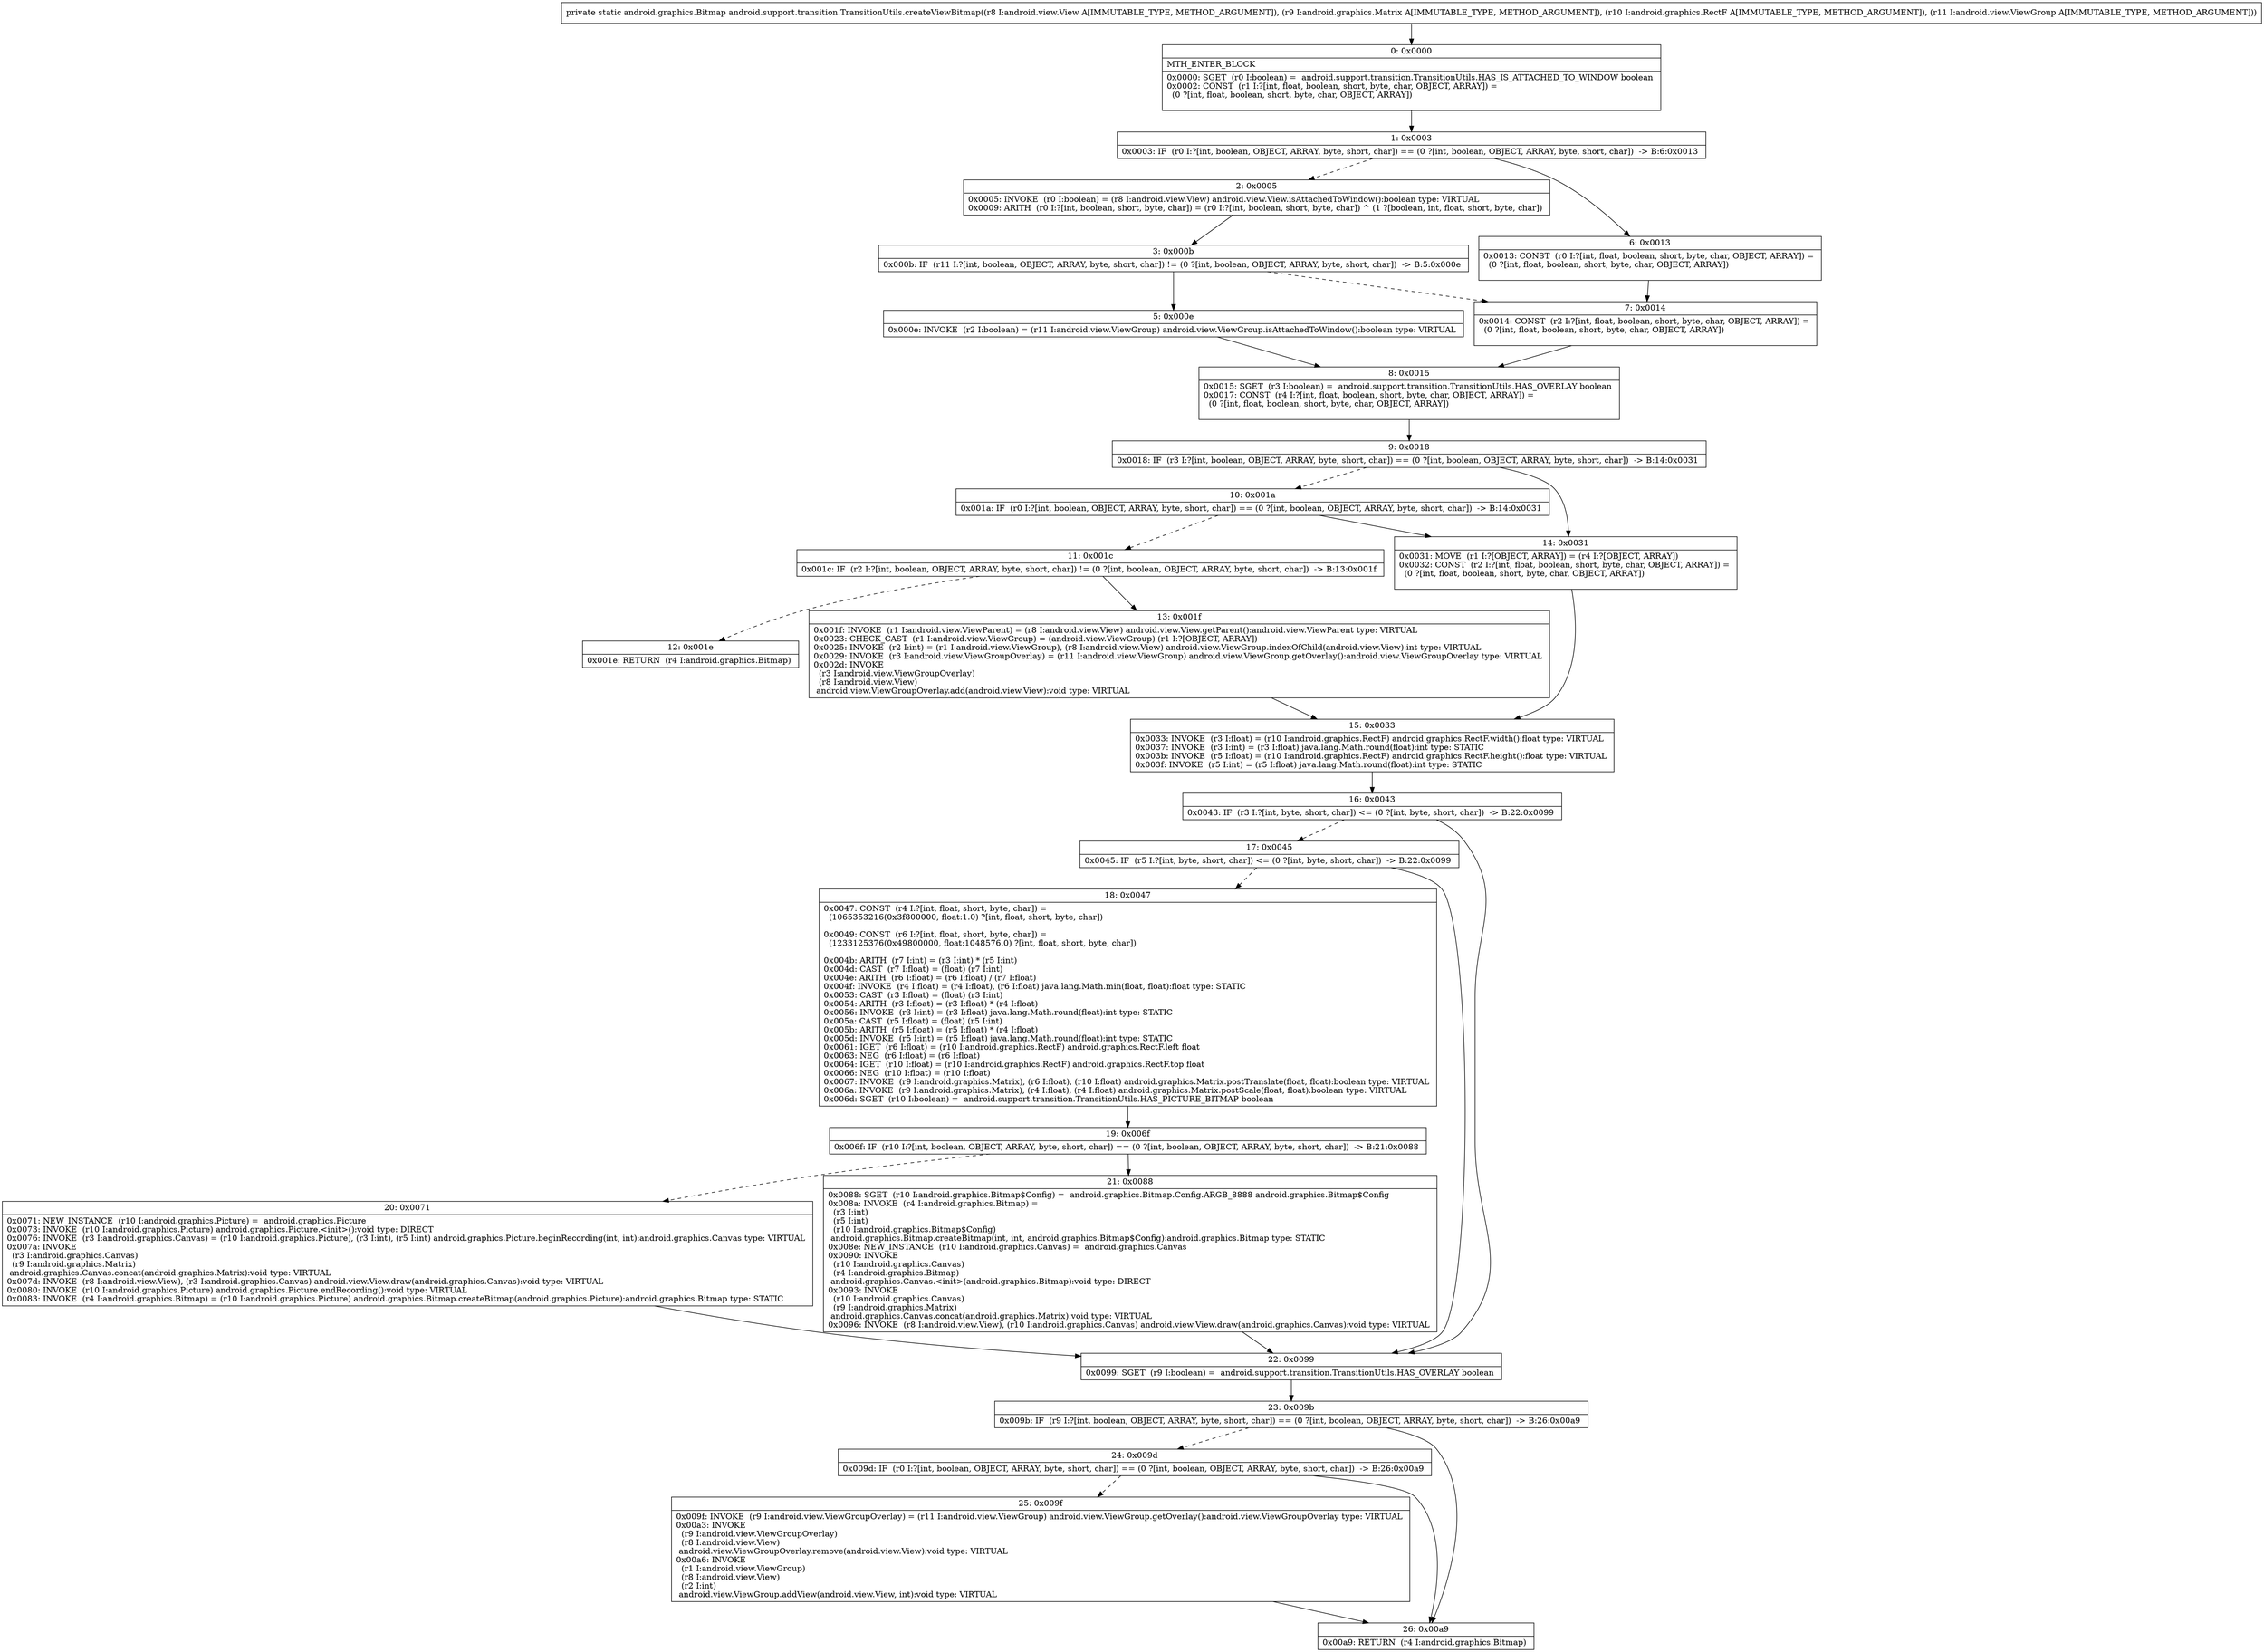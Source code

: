 digraph "CFG forandroid.support.transition.TransitionUtils.createViewBitmap(Landroid\/view\/View;Landroid\/graphics\/Matrix;Landroid\/graphics\/RectF;Landroid\/view\/ViewGroup;)Landroid\/graphics\/Bitmap;" {
Node_0 [shape=record,label="{0\:\ 0x0000|MTH_ENTER_BLOCK\l|0x0000: SGET  (r0 I:boolean) =  android.support.transition.TransitionUtils.HAS_IS_ATTACHED_TO_WINDOW boolean \l0x0002: CONST  (r1 I:?[int, float, boolean, short, byte, char, OBJECT, ARRAY]) = \l  (0 ?[int, float, boolean, short, byte, char, OBJECT, ARRAY])\l \l}"];
Node_1 [shape=record,label="{1\:\ 0x0003|0x0003: IF  (r0 I:?[int, boolean, OBJECT, ARRAY, byte, short, char]) == (0 ?[int, boolean, OBJECT, ARRAY, byte, short, char])  \-\> B:6:0x0013 \l}"];
Node_2 [shape=record,label="{2\:\ 0x0005|0x0005: INVOKE  (r0 I:boolean) = (r8 I:android.view.View) android.view.View.isAttachedToWindow():boolean type: VIRTUAL \l0x0009: ARITH  (r0 I:?[int, boolean, short, byte, char]) = (r0 I:?[int, boolean, short, byte, char]) ^ (1 ?[boolean, int, float, short, byte, char]) \l}"];
Node_3 [shape=record,label="{3\:\ 0x000b|0x000b: IF  (r11 I:?[int, boolean, OBJECT, ARRAY, byte, short, char]) != (0 ?[int, boolean, OBJECT, ARRAY, byte, short, char])  \-\> B:5:0x000e \l}"];
Node_5 [shape=record,label="{5\:\ 0x000e|0x000e: INVOKE  (r2 I:boolean) = (r11 I:android.view.ViewGroup) android.view.ViewGroup.isAttachedToWindow():boolean type: VIRTUAL \l}"];
Node_6 [shape=record,label="{6\:\ 0x0013|0x0013: CONST  (r0 I:?[int, float, boolean, short, byte, char, OBJECT, ARRAY]) = \l  (0 ?[int, float, boolean, short, byte, char, OBJECT, ARRAY])\l \l}"];
Node_7 [shape=record,label="{7\:\ 0x0014|0x0014: CONST  (r2 I:?[int, float, boolean, short, byte, char, OBJECT, ARRAY]) = \l  (0 ?[int, float, boolean, short, byte, char, OBJECT, ARRAY])\l \l}"];
Node_8 [shape=record,label="{8\:\ 0x0015|0x0015: SGET  (r3 I:boolean) =  android.support.transition.TransitionUtils.HAS_OVERLAY boolean \l0x0017: CONST  (r4 I:?[int, float, boolean, short, byte, char, OBJECT, ARRAY]) = \l  (0 ?[int, float, boolean, short, byte, char, OBJECT, ARRAY])\l \l}"];
Node_9 [shape=record,label="{9\:\ 0x0018|0x0018: IF  (r3 I:?[int, boolean, OBJECT, ARRAY, byte, short, char]) == (0 ?[int, boolean, OBJECT, ARRAY, byte, short, char])  \-\> B:14:0x0031 \l}"];
Node_10 [shape=record,label="{10\:\ 0x001a|0x001a: IF  (r0 I:?[int, boolean, OBJECT, ARRAY, byte, short, char]) == (0 ?[int, boolean, OBJECT, ARRAY, byte, short, char])  \-\> B:14:0x0031 \l}"];
Node_11 [shape=record,label="{11\:\ 0x001c|0x001c: IF  (r2 I:?[int, boolean, OBJECT, ARRAY, byte, short, char]) != (0 ?[int, boolean, OBJECT, ARRAY, byte, short, char])  \-\> B:13:0x001f \l}"];
Node_12 [shape=record,label="{12\:\ 0x001e|0x001e: RETURN  (r4 I:android.graphics.Bitmap) \l}"];
Node_13 [shape=record,label="{13\:\ 0x001f|0x001f: INVOKE  (r1 I:android.view.ViewParent) = (r8 I:android.view.View) android.view.View.getParent():android.view.ViewParent type: VIRTUAL \l0x0023: CHECK_CAST  (r1 I:android.view.ViewGroup) = (android.view.ViewGroup) (r1 I:?[OBJECT, ARRAY]) \l0x0025: INVOKE  (r2 I:int) = (r1 I:android.view.ViewGroup), (r8 I:android.view.View) android.view.ViewGroup.indexOfChild(android.view.View):int type: VIRTUAL \l0x0029: INVOKE  (r3 I:android.view.ViewGroupOverlay) = (r11 I:android.view.ViewGroup) android.view.ViewGroup.getOverlay():android.view.ViewGroupOverlay type: VIRTUAL \l0x002d: INVOKE  \l  (r3 I:android.view.ViewGroupOverlay)\l  (r8 I:android.view.View)\l android.view.ViewGroupOverlay.add(android.view.View):void type: VIRTUAL \l}"];
Node_14 [shape=record,label="{14\:\ 0x0031|0x0031: MOVE  (r1 I:?[OBJECT, ARRAY]) = (r4 I:?[OBJECT, ARRAY]) \l0x0032: CONST  (r2 I:?[int, float, boolean, short, byte, char, OBJECT, ARRAY]) = \l  (0 ?[int, float, boolean, short, byte, char, OBJECT, ARRAY])\l \l}"];
Node_15 [shape=record,label="{15\:\ 0x0033|0x0033: INVOKE  (r3 I:float) = (r10 I:android.graphics.RectF) android.graphics.RectF.width():float type: VIRTUAL \l0x0037: INVOKE  (r3 I:int) = (r3 I:float) java.lang.Math.round(float):int type: STATIC \l0x003b: INVOKE  (r5 I:float) = (r10 I:android.graphics.RectF) android.graphics.RectF.height():float type: VIRTUAL \l0x003f: INVOKE  (r5 I:int) = (r5 I:float) java.lang.Math.round(float):int type: STATIC \l}"];
Node_16 [shape=record,label="{16\:\ 0x0043|0x0043: IF  (r3 I:?[int, byte, short, char]) \<= (0 ?[int, byte, short, char])  \-\> B:22:0x0099 \l}"];
Node_17 [shape=record,label="{17\:\ 0x0045|0x0045: IF  (r5 I:?[int, byte, short, char]) \<= (0 ?[int, byte, short, char])  \-\> B:22:0x0099 \l}"];
Node_18 [shape=record,label="{18\:\ 0x0047|0x0047: CONST  (r4 I:?[int, float, short, byte, char]) = \l  (1065353216(0x3f800000, float:1.0) ?[int, float, short, byte, char])\l \l0x0049: CONST  (r6 I:?[int, float, short, byte, char]) = \l  (1233125376(0x49800000, float:1048576.0) ?[int, float, short, byte, char])\l \l0x004b: ARITH  (r7 I:int) = (r3 I:int) * (r5 I:int) \l0x004d: CAST  (r7 I:float) = (float) (r7 I:int) \l0x004e: ARITH  (r6 I:float) = (r6 I:float) \/ (r7 I:float) \l0x004f: INVOKE  (r4 I:float) = (r4 I:float), (r6 I:float) java.lang.Math.min(float, float):float type: STATIC \l0x0053: CAST  (r3 I:float) = (float) (r3 I:int) \l0x0054: ARITH  (r3 I:float) = (r3 I:float) * (r4 I:float) \l0x0056: INVOKE  (r3 I:int) = (r3 I:float) java.lang.Math.round(float):int type: STATIC \l0x005a: CAST  (r5 I:float) = (float) (r5 I:int) \l0x005b: ARITH  (r5 I:float) = (r5 I:float) * (r4 I:float) \l0x005d: INVOKE  (r5 I:int) = (r5 I:float) java.lang.Math.round(float):int type: STATIC \l0x0061: IGET  (r6 I:float) = (r10 I:android.graphics.RectF) android.graphics.RectF.left float \l0x0063: NEG  (r6 I:float) = (r6 I:float) \l0x0064: IGET  (r10 I:float) = (r10 I:android.graphics.RectF) android.graphics.RectF.top float \l0x0066: NEG  (r10 I:float) = (r10 I:float) \l0x0067: INVOKE  (r9 I:android.graphics.Matrix), (r6 I:float), (r10 I:float) android.graphics.Matrix.postTranslate(float, float):boolean type: VIRTUAL \l0x006a: INVOKE  (r9 I:android.graphics.Matrix), (r4 I:float), (r4 I:float) android.graphics.Matrix.postScale(float, float):boolean type: VIRTUAL \l0x006d: SGET  (r10 I:boolean) =  android.support.transition.TransitionUtils.HAS_PICTURE_BITMAP boolean \l}"];
Node_19 [shape=record,label="{19\:\ 0x006f|0x006f: IF  (r10 I:?[int, boolean, OBJECT, ARRAY, byte, short, char]) == (0 ?[int, boolean, OBJECT, ARRAY, byte, short, char])  \-\> B:21:0x0088 \l}"];
Node_20 [shape=record,label="{20\:\ 0x0071|0x0071: NEW_INSTANCE  (r10 I:android.graphics.Picture) =  android.graphics.Picture \l0x0073: INVOKE  (r10 I:android.graphics.Picture) android.graphics.Picture.\<init\>():void type: DIRECT \l0x0076: INVOKE  (r3 I:android.graphics.Canvas) = (r10 I:android.graphics.Picture), (r3 I:int), (r5 I:int) android.graphics.Picture.beginRecording(int, int):android.graphics.Canvas type: VIRTUAL \l0x007a: INVOKE  \l  (r3 I:android.graphics.Canvas)\l  (r9 I:android.graphics.Matrix)\l android.graphics.Canvas.concat(android.graphics.Matrix):void type: VIRTUAL \l0x007d: INVOKE  (r8 I:android.view.View), (r3 I:android.graphics.Canvas) android.view.View.draw(android.graphics.Canvas):void type: VIRTUAL \l0x0080: INVOKE  (r10 I:android.graphics.Picture) android.graphics.Picture.endRecording():void type: VIRTUAL \l0x0083: INVOKE  (r4 I:android.graphics.Bitmap) = (r10 I:android.graphics.Picture) android.graphics.Bitmap.createBitmap(android.graphics.Picture):android.graphics.Bitmap type: STATIC \l}"];
Node_21 [shape=record,label="{21\:\ 0x0088|0x0088: SGET  (r10 I:android.graphics.Bitmap$Config) =  android.graphics.Bitmap.Config.ARGB_8888 android.graphics.Bitmap$Config \l0x008a: INVOKE  (r4 I:android.graphics.Bitmap) = \l  (r3 I:int)\l  (r5 I:int)\l  (r10 I:android.graphics.Bitmap$Config)\l android.graphics.Bitmap.createBitmap(int, int, android.graphics.Bitmap$Config):android.graphics.Bitmap type: STATIC \l0x008e: NEW_INSTANCE  (r10 I:android.graphics.Canvas) =  android.graphics.Canvas \l0x0090: INVOKE  \l  (r10 I:android.graphics.Canvas)\l  (r4 I:android.graphics.Bitmap)\l android.graphics.Canvas.\<init\>(android.graphics.Bitmap):void type: DIRECT \l0x0093: INVOKE  \l  (r10 I:android.graphics.Canvas)\l  (r9 I:android.graphics.Matrix)\l android.graphics.Canvas.concat(android.graphics.Matrix):void type: VIRTUAL \l0x0096: INVOKE  (r8 I:android.view.View), (r10 I:android.graphics.Canvas) android.view.View.draw(android.graphics.Canvas):void type: VIRTUAL \l}"];
Node_22 [shape=record,label="{22\:\ 0x0099|0x0099: SGET  (r9 I:boolean) =  android.support.transition.TransitionUtils.HAS_OVERLAY boolean \l}"];
Node_23 [shape=record,label="{23\:\ 0x009b|0x009b: IF  (r9 I:?[int, boolean, OBJECT, ARRAY, byte, short, char]) == (0 ?[int, boolean, OBJECT, ARRAY, byte, short, char])  \-\> B:26:0x00a9 \l}"];
Node_24 [shape=record,label="{24\:\ 0x009d|0x009d: IF  (r0 I:?[int, boolean, OBJECT, ARRAY, byte, short, char]) == (0 ?[int, boolean, OBJECT, ARRAY, byte, short, char])  \-\> B:26:0x00a9 \l}"];
Node_25 [shape=record,label="{25\:\ 0x009f|0x009f: INVOKE  (r9 I:android.view.ViewGroupOverlay) = (r11 I:android.view.ViewGroup) android.view.ViewGroup.getOverlay():android.view.ViewGroupOverlay type: VIRTUAL \l0x00a3: INVOKE  \l  (r9 I:android.view.ViewGroupOverlay)\l  (r8 I:android.view.View)\l android.view.ViewGroupOverlay.remove(android.view.View):void type: VIRTUAL \l0x00a6: INVOKE  \l  (r1 I:android.view.ViewGroup)\l  (r8 I:android.view.View)\l  (r2 I:int)\l android.view.ViewGroup.addView(android.view.View, int):void type: VIRTUAL \l}"];
Node_26 [shape=record,label="{26\:\ 0x00a9|0x00a9: RETURN  (r4 I:android.graphics.Bitmap) \l}"];
MethodNode[shape=record,label="{private static android.graphics.Bitmap android.support.transition.TransitionUtils.createViewBitmap((r8 I:android.view.View A[IMMUTABLE_TYPE, METHOD_ARGUMENT]), (r9 I:android.graphics.Matrix A[IMMUTABLE_TYPE, METHOD_ARGUMENT]), (r10 I:android.graphics.RectF A[IMMUTABLE_TYPE, METHOD_ARGUMENT]), (r11 I:android.view.ViewGroup A[IMMUTABLE_TYPE, METHOD_ARGUMENT])) }"];
MethodNode -> Node_0;
Node_0 -> Node_1;
Node_1 -> Node_2[style=dashed];
Node_1 -> Node_6;
Node_2 -> Node_3;
Node_3 -> Node_5;
Node_3 -> Node_7[style=dashed];
Node_5 -> Node_8;
Node_6 -> Node_7;
Node_7 -> Node_8;
Node_8 -> Node_9;
Node_9 -> Node_10[style=dashed];
Node_9 -> Node_14;
Node_10 -> Node_11[style=dashed];
Node_10 -> Node_14;
Node_11 -> Node_12[style=dashed];
Node_11 -> Node_13;
Node_13 -> Node_15;
Node_14 -> Node_15;
Node_15 -> Node_16;
Node_16 -> Node_17[style=dashed];
Node_16 -> Node_22;
Node_17 -> Node_18[style=dashed];
Node_17 -> Node_22;
Node_18 -> Node_19;
Node_19 -> Node_20[style=dashed];
Node_19 -> Node_21;
Node_20 -> Node_22;
Node_21 -> Node_22;
Node_22 -> Node_23;
Node_23 -> Node_24[style=dashed];
Node_23 -> Node_26;
Node_24 -> Node_25[style=dashed];
Node_24 -> Node_26;
Node_25 -> Node_26;
}


